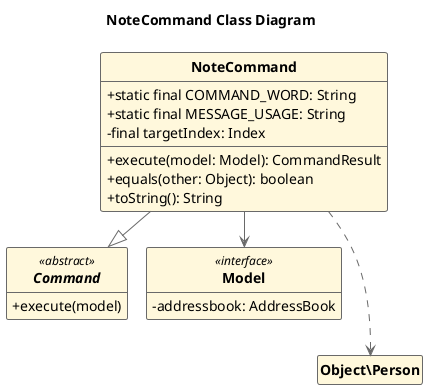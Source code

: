 @startuml
!pragma layout smetana

hide empty attributes
hide empty methods
hide circle

skinparam shadowing false
skinparam classFontStyle Bold
skinparam ActivityBackgroundColor Silver
skinparam ActivityBorderColor DimGray

skinparam classAttributeIconSize 0

skinparam class {
    BackgroundColor Cornsilk
    ArrowColor DimGray
    BorderThickness 1
    BorderColor DimGray
}

title NoteCommand Class Diagram

Interface "Command" as Object\Command <<abstract>> {
    + execute(model)
}

class "NoteCommand" as Object\NoteCommand {
     +static final COMMAND_WORD: String
     +static final MESSAGE_USAGE: String
     - final targetIndex: Index
     +execute(model: Model): CommandResult
     +equals(other: Object): boolean
     +toString(): String
}

class "Model" as Object\Model <<interface>> {
    - addressbook: AddressBook
}

Object\NoteCommand --> Object\Model
Object\NoteCommand ...> Object\Person
Object\NoteCommand --|> Object\Command


@enduml
